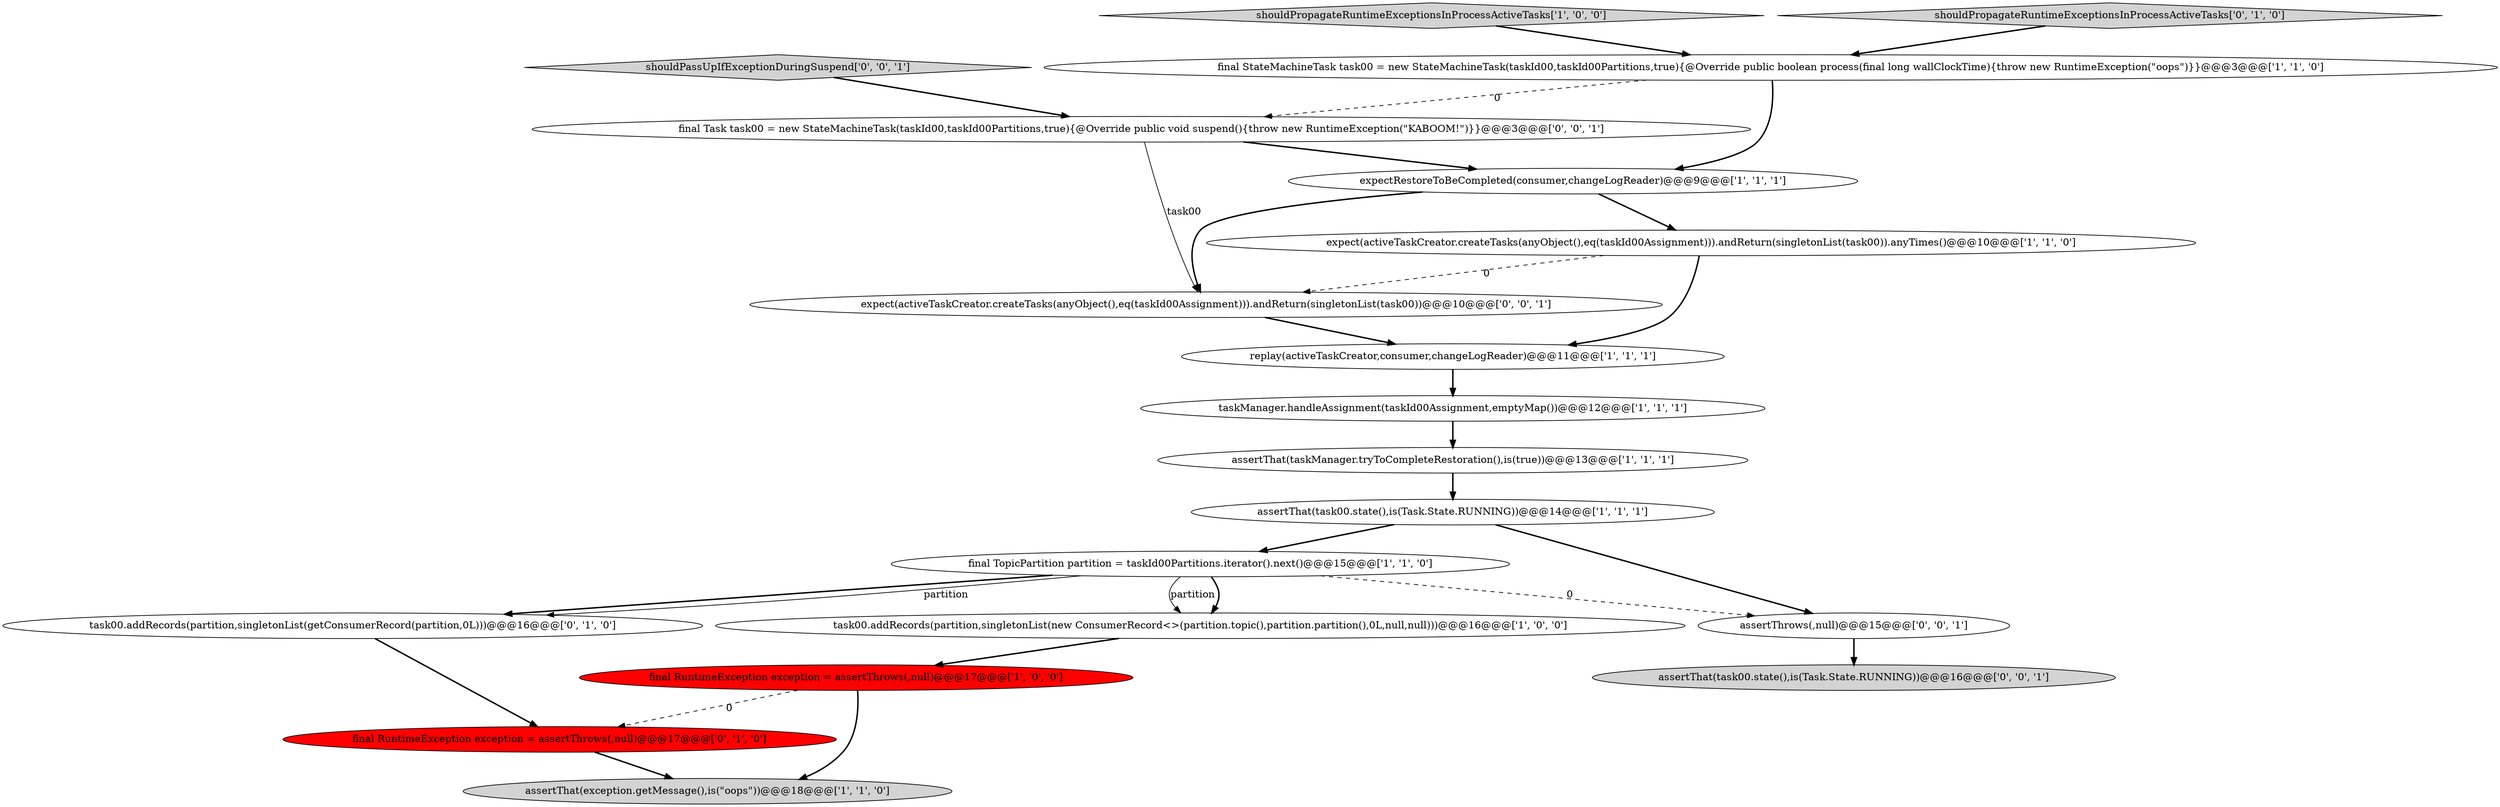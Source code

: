 digraph {
15 [style = filled, label = "shouldPassUpIfExceptionDuringSuspend['0', '0', '1']", fillcolor = lightgray, shape = diamond image = "AAA0AAABBB3BBB"];
8 [style = filled, label = "final RuntimeException exception = assertThrows(,null)@@@17@@@['1', '0', '0']", fillcolor = red, shape = ellipse image = "AAA1AAABBB1BBB"];
0 [style = filled, label = "task00.addRecords(partition,singletonList(new ConsumerRecord<>(partition.topic(),partition.partition(),0L,null,null)))@@@16@@@['1', '0', '0']", fillcolor = white, shape = ellipse image = "AAA0AAABBB1BBB"];
10 [style = filled, label = "shouldPropagateRuntimeExceptionsInProcessActiveTasks['1', '0', '0']", fillcolor = lightgray, shape = diamond image = "AAA0AAABBB1BBB"];
9 [style = filled, label = "expect(activeTaskCreator.createTasks(anyObject(),eq(taskId00Assignment))).andReturn(singletonList(task00)).anyTimes()@@@10@@@['1', '1', '0']", fillcolor = white, shape = ellipse image = "AAA0AAABBB1BBB"];
13 [style = filled, label = "shouldPropagateRuntimeExceptionsInProcessActiveTasks['0', '1', '0']", fillcolor = lightgray, shape = diamond image = "AAA0AAABBB2BBB"];
14 [style = filled, label = "task00.addRecords(partition,singletonList(getConsumerRecord(partition,0L)))@@@16@@@['0', '1', '0']", fillcolor = white, shape = ellipse image = "AAA0AAABBB2BBB"];
11 [style = filled, label = "final TopicPartition partition = taskId00Partitions.iterator().next()@@@15@@@['1', '1', '0']", fillcolor = white, shape = ellipse image = "AAA0AAABBB1BBB"];
16 [style = filled, label = "assertThrows(,null)@@@15@@@['0', '0', '1']", fillcolor = white, shape = ellipse image = "AAA0AAABBB3BBB"];
6 [style = filled, label = "expectRestoreToBeCompleted(consumer,changeLogReader)@@@9@@@['1', '1', '1']", fillcolor = white, shape = ellipse image = "AAA0AAABBB1BBB"];
4 [style = filled, label = "assertThat(taskManager.tryToCompleteRestoration(),is(true))@@@13@@@['1', '1', '1']", fillcolor = white, shape = ellipse image = "AAA0AAABBB1BBB"];
18 [style = filled, label = "expect(activeTaskCreator.createTasks(anyObject(),eq(taskId00Assignment))).andReturn(singletonList(task00))@@@10@@@['0', '0', '1']", fillcolor = white, shape = ellipse image = "AAA0AAABBB3BBB"];
17 [style = filled, label = "assertThat(task00.state(),is(Task.State.RUNNING))@@@16@@@['0', '0', '1']", fillcolor = lightgray, shape = ellipse image = "AAA0AAABBB3BBB"];
19 [style = filled, label = "final Task task00 = new StateMachineTask(taskId00,taskId00Partitions,true){@Override public void suspend(){throw new RuntimeException(\"KABOOM!\")}}@@@3@@@['0', '0', '1']", fillcolor = white, shape = ellipse image = "AAA0AAABBB3BBB"];
1 [style = filled, label = "replay(activeTaskCreator,consumer,changeLogReader)@@@11@@@['1', '1', '1']", fillcolor = white, shape = ellipse image = "AAA0AAABBB1BBB"];
2 [style = filled, label = "taskManager.handleAssignment(taskId00Assignment,emptyMap())@@@12@@@['1', '1', '1']", fillcolor = white, shape = ellipse image = "AAA0AAABBB1BBB"];
3 [style = filled, label = "assertThat(exception.getMessage(),is(\"oops\"))@@@18@@@['1', '1', '0']", fillcolor = lightgray, shape = ellipse image = "AAA0AAABBB1BBB"];
5 [style = filled, label = "assertThat(task00.state(),is(Task.State.RUNNING))@@@14@@@['1', '1', '1']", fillcolor = white, shape = ellipse image = "AAA0AAABBB1BBB"];
12 [style = filled, label = "final RuntimeException exception = assertThrows(,null)@@@17@@@['0', '1', '0']", fillcolor = red, shape = ellipse image = "AAA1AAABBB2BBB"];
7 [style = filled, label = "final StateMachineTask task00 = new StateMachineTask(taskId00,taskId00Partitions,true){@Override public boolean process(final long wallClockTime){throw new RuntimeException(\"oops\")}}@@@3@@@['1', '1', '0']", fillcolor = white, shape = ellipse image = "AAA0AAABBB1BBB"];
11->14 [style = bold, label=""];
11->16 [style = dashed, label="0"];
6->18 [style = bold, label=""];
9->18 [style = dashed, label="0"];
8->3 [style = bold, label=""];
8->12 [style = dashed, label="0"];
16->17 [style = bold, label=""];
15->19 [style = bold, label=""];
19->6 [style = bold, label=""];
2->4 [style = bold, label=""];
10->7 [style = bold, label=""];
5->16 [style = bold, label=""];
11->0 [style = bold, label=""];
18->1 [style = bold, label=""];
7->19 [style = dashed, label="0"];
13->7 [style = bold, label=""];
14->12 [style = bold, label=""];
7->6 [style = bold, label=""];
0->8 [style = bold, label=""];
11->0 [style = solid, label="partition"];
1->2 [style = bold, label=""];
5->11 [style = bold, label=""];
12->3 [style = bold, label=""];
6->9 [style = bold, label=""];
9->1 [style = bold, label=""];
4->5 [style = bold, label=""];
19->18 [style = solid, label="task00"];
11->14 [style = solid, label="partition"];
}
